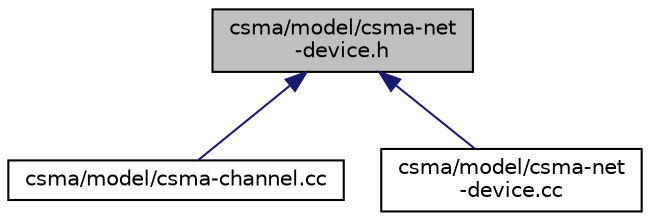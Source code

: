 digraph "csma/model/csma-net-device.h"
{
  edge [fontname="Helvetica",fontsize="10",labelfontname="Helvetica",labelfontsize="10"];
  node [fontname="Helvetica",fontsize="10",shape=record];
  Node1 [label="csma/model/csma-net\l-device.h",height=0.2,width=0.4,color="black", fillcolor="grey75", style="filled", fontcolor="black"];
  Node1 -> Node2 [dir="back",color="midnightblue",fontsize="10",style="solid"];
  Node2 [label="csma/model/csma-channel.cc",height=0.2,width=0.4,color="black", fillcolor="white", style="filled",URL="$d2/d65/csma-channel_8cc.html"];
  Node1 -> Node3 [dir="back",color="midnightblue",fontsize="10",style="solid"];
  Node3 [label="csma/model/csma-net\l-device.cc",height=0.2,width=0.4,color="black", fillcolor="white", style="filled",URL="$d7/d05/csma-net-device_8cc.html"];
}
